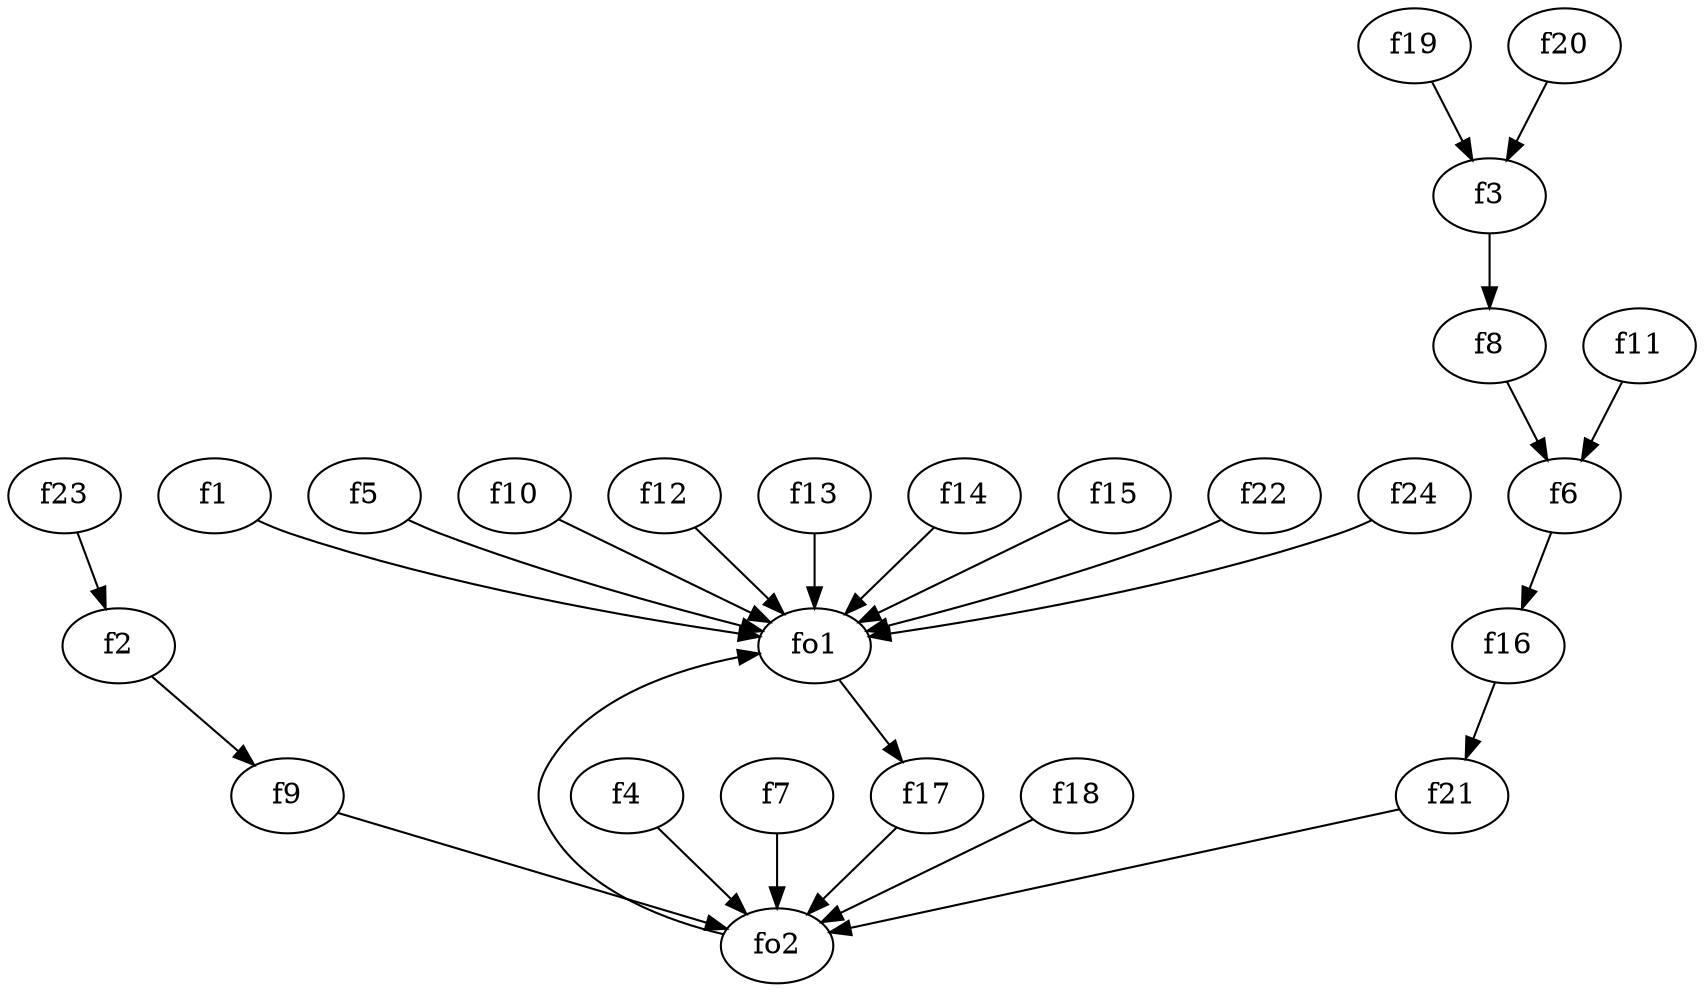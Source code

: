 strict digraph  {
f1;
f2;
f3;
f4;
f5;
f6;
f7;
f8;
f9;
f10;
f11;
f12;
f13;
f14;
f15;
f16;
f17;
f18;
f19;
f20;
f21;
f22;
f23;
f24;
fo1;
fo2;
f1 -> fo1  [weight=2];
f2 -> f9  [weight=2];
f3 -> f8  [weight=2];
f4 -> fo2  [weight=2];
f5 -> fo1  [weight=2];
f6 -> f16  [weight=2];
f7 -> fo2  [weight=2];
f8 -> f6  [weight=2];
f9 -> fo2  [weight=2];
f10 -> fo1  [weight=2];
f11 -> f6  [weight=2];
f12 -> fo1  [weight=2];
f13 -> fo1  [weight=2];
f14 -> fo1  [weight=2];
f15 -> fo1  [weight=2];
f16 -> f21  [weight=2];
f17 -> fo2  [weight=2];
f18 -> fo2  [weight=2];
f19 -> f3  [weight=2];
f20 -> f3  [weight=2];
f21 -> fo2  [weight=2];
f22 -> fo1  [weight=2];
f23 -> f2  [weight=2];
f24 -> fo1  [weight=2];
fo1 -> f17  [weight=2];
fo2 -> fo1  [weight=2];
}
